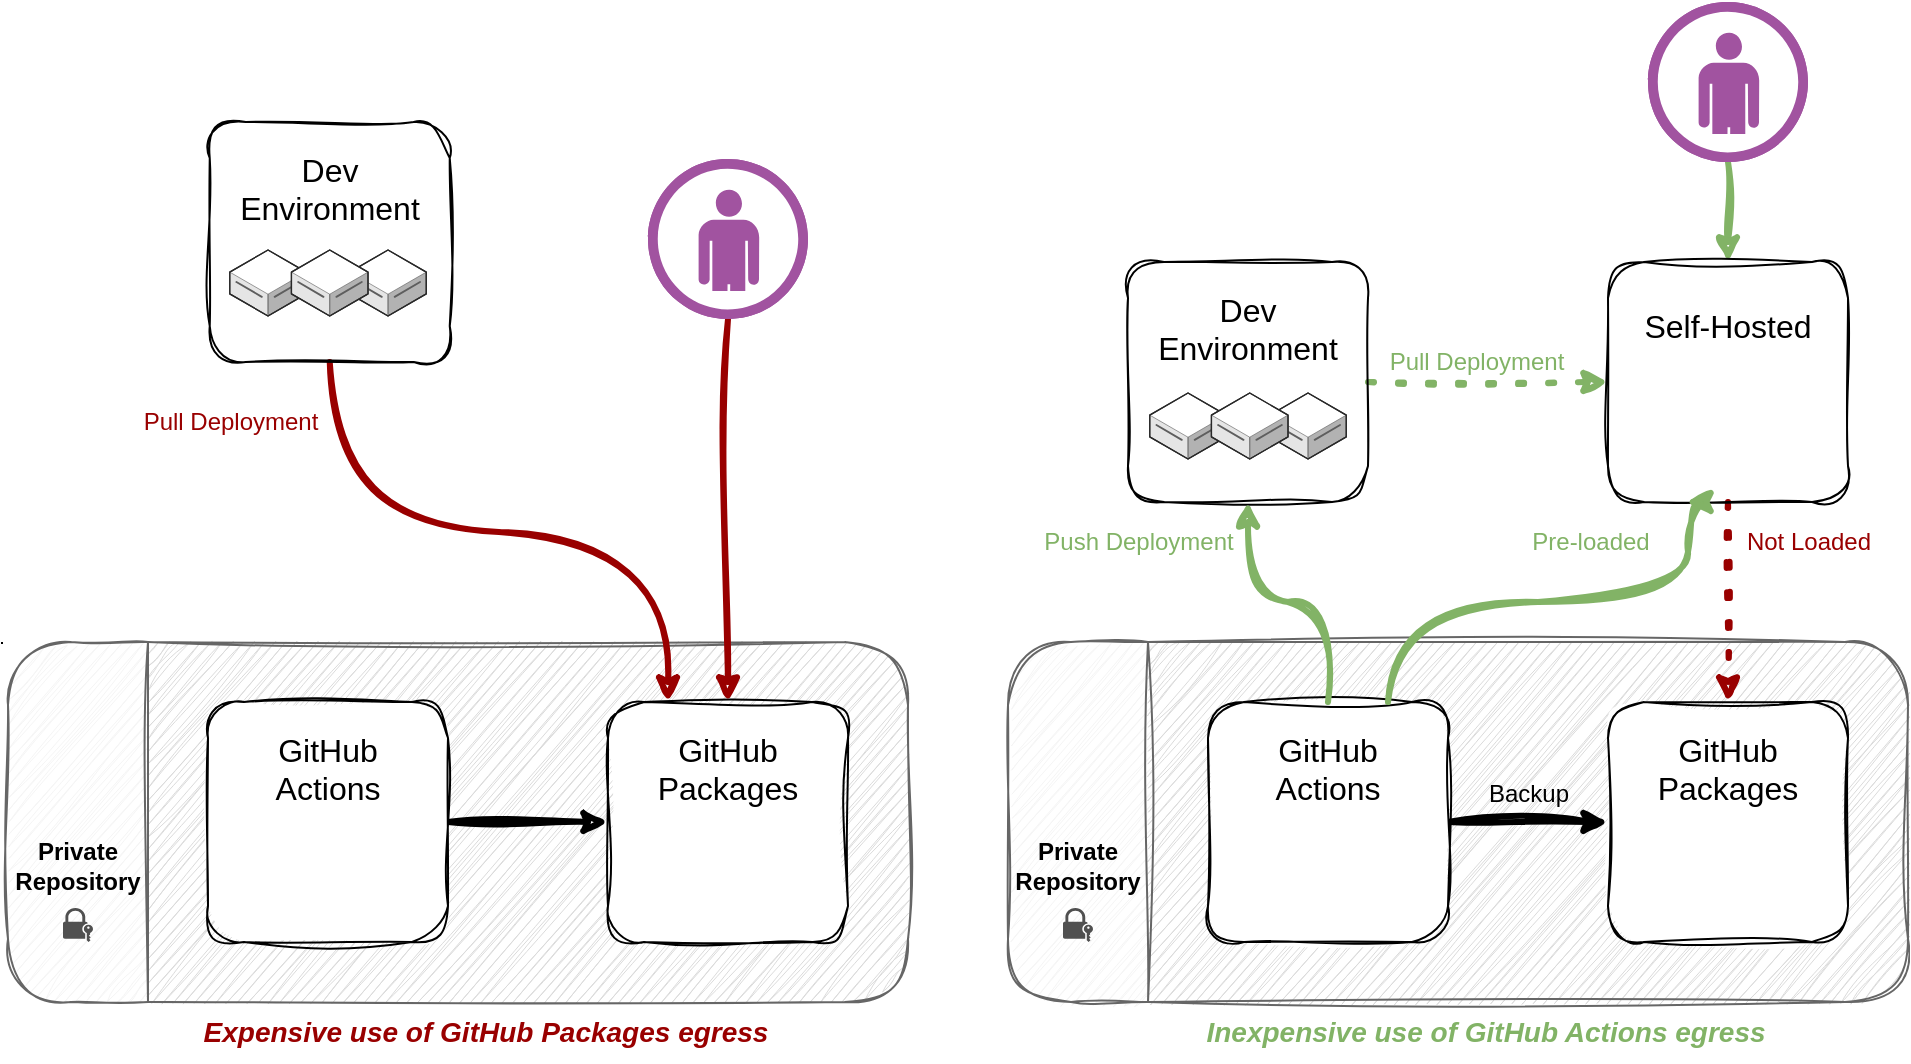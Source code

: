 <mxfile version="24.2.5" type="github">
  <diagram name="Page-1" id="1pSw0mMazfSblqHfW_n3">
    <mxGraphModel dx="1105" dy="721" grid="1" gridSize="10" guides="1" tooltips="1" connect="1" arrows="1" fold="1" page="1" pageScale="1" pageWidth="850" pageHeight="1100" math="0" shadow="0">
      <root>
        <mxCell id="0" />
        <mxCell id="1" parent="0" />
        <mxCell id="poqatU7U9Uyuya-eAcOq-8" value="" style="swimlane;horizontal=0;whiteSpace=wrap;html=1;rounded=1;glass=0;fillColor=#f5f5f5;strokeColor=#666666;shadow=0;startSize=70;align=left;fontSize=16;textDirection=ltr;direction=east;sketch=1;curveFitting=1;jiggle=2;swimlaneFillColor=#DBDBDB;fontColor=#333333;" vertex="1" parent="1">
          <mxGeometry x="90" y="340" width="450" height="180" as="geometry" />
        </mxCell>
        <mxCell id="poqatU7U9Uyuya-eAcOq-9" value="" style="shape=image;html=1;verticalAlign=top;verticalLabelPosition=bottom;labelBackgroundColor=#ffffff;imageAspect=0;aspect=fixed;image=https://cdn4.iconfinder.com/data/icons/ionicons/512/icon-social-github-128.png" vertex="1" parent="poqatU7U9Uyuya-eAcOq-8">
          <mxGeometry x="10" y="20" width="50" height="50" as="geometry" />
        </mxCell>
        <mxCell id="poqatU7U9Uyuya-eAcOq-10" value="&lt;font style=&quot;font-size: 16px;&quot;&gt;GitHub Packages&lt;/font&gt;" style="rounded=1;whiteSpace=wrap;html=1;sketch=1;curveFitting=1;jiggle=2;horizontal=1;verticalAlign=top;spacingTop=8;" vertex="1" parent="poqatU7U9Uyuya-eAcOq-8">
          <mxGeometry x="300" y="30" width="120" height="120" as="geometry" />
        </mxCell>
        <mxCell id="poqatU7U9Uyuya-eAcOq-4" value="" style="shape=image;verticalLabelPosition=bottom;labelBackgroundColor=default;verticalAlign=top;aspect=fixed;imageAspect=0;image=https://speedmedia.jfrog.com/08612fe1-9391-4cf3-ac1a-6dd49c36b276/https://media.jfrog.com/wp-content/uploads/2017/11/20133118/Maven-2.png;" vertex="1" parent="poqatU7U9Uyuya-eAcOq-8">
          <mxGeometry x="315.43" y="87" width="89.14" height="40" as="geometry" />
        </mxCell>
        <mxCell id="poqatU7U9Uyuya-eAcOq-13" style="edgeStyle=orthogonalEdgeStyle;rounded=0;orthogonalLoop=1;jettySize=auto;html=1;exitX=1;exitY=0.5;exitDx=0;exitDy=0;entryX=0;entryY=0.5;entryDx=0;entryDy=0;sketch=1;curveFitting=1;jiggle=2;flowAnimation=0;strokeWidth=3;fillColor=#d5e8d4;strokeColor=#000000;" edge="1" parent="poqatU7U9Uyuya-eAcOq-8" source="poqatU7U9Uyuya-eAcOq-12" target="poqatU7U9Uyuya-eAcOq-10">
          <mxGeometry relative="1" as="geometry" />
        </mxCell>
        <mxCell id="poqatU7U9Uyuya-eAcOq-12" value="&lt;font style=&quot;font-size: 16px;&quot;&gt;GitHub&lt;/font&gt;&lt;div&gt;&lt;font style=&quot;font-size: 16px;&quot;&gt;Actions&lt;/font&gt;&lt;/div&gt;" style="rounded=1;whiteSpace=wrap;html=1;sketch=1;curveFitting=1;jiggle=2;horizontal=1;verticalAlign=top;spacingTop=8;" vertex="1" parent="poqatU7U9Uyuya-eAcOq-8">
          <mxGeometry x="100" y="30" width="120" height="120" as="geometry" />
        </mxCell>
        <mxCell id="poqatU7U9Uyuya-eAcOq-7" value="" style="shape=image;imageAspect=0;aspect=fixed;verticalLabelPosition=bottom;verticalAlign=top;image=https://github.githubassets.com/assets/actions-icon-actions-61925a4b8822.svg;" vertex="1" parent="poqatU7U9Uyuya-eAcOq-8">
          <mxGeometry x="138" y="90" width="44" height="44" as="geometry" />
        </mxCell>
        <mxCell id="poqatU7U9Uyuya-eAcOq-36" value="" style="sketch=0;pointerEvents=1;shadow=0;dashed=0;html=1;strokeColor=none;fillColor=#505050;labelPosition=center;verticalLabelPosition=bottom;verticalAlign=top;outlineConnect=0;align=center;shape=mxgraph.office.security.lock_with_key_security;" vertex="1" parent="poqatU7U9Uyuya-eAcOq-8">
          <mxGeometry x="27.5" y="133" width="15" height="17" as="geometry" />
        </mxCell>
        <mxCell id="poqatU7U9Uyuya-eAcOq-37" value="Private&lt;br&gt;Repository" style="text;html=1;align=center;verticalAlign=middle;whiteSpace=wrap;rounded=0;spacingLeft=0;fontStyle=1" vertex="1" parent="poqatU7U9Uyuya-eAcOq-8">
          <mxGeometry x="5" y="97" width="60" height="30" as="geometry" />
        </mxCell>
        <mxCell id="poqatU7U9Uyuya-eAcOq-66" style="edgeStyle=orthogonalEdgeStyle;rounded=0;orthogonalLoop=1;jettySize=auto;html=1;exitX=0.5;exitY=1;exitDx=0;exitDy=0;exitPerimeter=0;entryX=0.5;entryY=0;entryDx=0;entryDy=0;strokeColor=#990000;strokeWidth=3;sketch=1;curveFitting=1;jiggle=2;" edge="1" parent="1" source="poqatU7U9Uyuya-eAcOq-14" target="poqatU7U9Uyuya-eAcOq-10">
          <mxGeometry relative="1" as="geometry" />
        </mxCell>
        <mxCell id="poqatU7U9Uyuya-eAcOq-14" value="" style="verticalLabelPosition=bottom;sketch=0;html=1;fillColor=#A153A0;strokeColor=#ffffff;verticalAlign=top;align=center;points=[[0,0.5,0],[0.125,0.25,0],[0.25,0,0],[0.5,0,0],[0.75,0,0],[0.875,0.25,0],[1,0.5,0],[0.875,0.75,0],[0.75,1,0],[0.5,1,0],[0.125,0.75,0]];pointerEvents=1;shape=mxgraph.cisco_safe.compositeIcon;bgIcon=ellipse;resIcon=mxgraph.cisco_safe.design.user;" vertex="1" parent="1">
          <mxGeometry x="410" y="98.5" width="80" height="80" as="geometry" />
        </mxCell>
        <mxCell id="poqatU7U9Uyuya-eAcOq-38" value="" style="swimlane;horizontal=0;whiteSpace=wrap;html=1;rounded=1;glass=0;fillColor=#f5f5f5;strokeColor=#666666;shadow=0;startSize=70;align=left;fontSize=16;textDirection=ltr;direction=east;sketch=1;curveFitting=1;jiggle=2;swimlaneFillColor=#DBDBDB;fontColor=#333333;" vertex="1" parent="1">
          <mxGeometry x="590" y="340" width="450" height="180" as="geometry" />
        </mxCell>
        <mxCell id="poqatU7U9Uyuya-eAcOq-39" value="" style="shape=image;html=1;verticalAlign=top;verticalLabelPosition=bottom;labelBackgroundColor=#ffffff;imageAspect=0;aspect=fixed;image=https://cdn4.iconfinder.com/data/icons/ionicons/512/icon-social-github-128.png" vertex="1" parent="poqatU7U9Uyuya-eAcOq-38">
          <mxGeometry x="10" y="20" width="50" height="50" as="geometry" />
        </mxCell>
        <mxCell id="poqatU7U9Uyuya-eAcOq-40" value="&lt;font style=&quot;font-size: 16px;&quot;&gt;GitHub Packages&lt;/font&gt;" style="rounded=1;whiteSpace=wrap;html=1;sketch=1;curveFitting=1;jiggle=2;horizontal=1;verticalAlign=top;spacingTop=8;" vertex="1" parent="poqatU7U9Uyuya-eAcOq-38">
          <mxGeometry x="300" y="30" width="120" height="120" as="geometry" />
        </mxCell>
        <mxCell id="poqatU7U9Uyuya-eAcOq-41" value="" style="shape=image;verticalLabelPosition=bottom;labelBackgroundColor=default;verticalAlign=top;aspect=fixed;imageAspect=0;image=https://speedmedia.jfrog.com/08612fe1-9391-4cf3-ac1a-6dd49c36b276/https://media.jfrog.com/wp-content/uploads/2017/11/20133118/Maven-2.png;" vertex="1" parent="poqatU7U9Uyuya-eAcOq-38">
          <mxGeometry x="315.43" y="87" width="89.14" height="40" as="geometry" />
        </mxCell>
        <mxCell id="poqatU7U9Uyuya-eAcOq-42" style="edgeStyle=orthogonalEdgeStyle;rounded=0;orthogonalLoop=1;jettySize=auto;html=1;exitX=1;exitY=0.5;exitDx=0;exitDy=0;entryX=0;entryY=0.5;entryDx=0;entryDy=0;sketch=1;curveFitting=1;jiggle=2;flowAnimation=0;strokeWidth=3;fillColor=#d5e8d4;strokeColor=#000000;" edge="1" parent="poqatU7U9Uyuya-eAcOq-38" source="poqatU7U9Uyuya-eAcOq-43" target="poqatU7U9Uyuya-eAcOq-40">
          <mxGeometry relative="1" as="geometry" />
        </mxCell>
        <mxCell id="poqatU7U9Uyuya-eAcOq-58" value="Backup" style="edgeLabel;html=1;align=center;verticalAlign=middle;resizable=0;points=[];fontColor=#000000;labelBackgroundColor=none;fontStyle=0;fontSize=12;spacingTop=12;textShadow=0;" vertex="1" connectable="0" parent="poqatU7U9Uyuya-eAcOq-42">
          <mxGeometry x="-0.1" y="-4" relative="1" as="geometry">
            <mxPoint x="4" y="-24" as="offset" />
          </mxGeometry>
        </mxCell>
        <mxCell id="poqatU7U9Uyuya-eAcOq-43" value="&lt;font style=&quot;font-size: 16px;&quot;&gt;GitHub&lt;/font&gt;&lt;div&gt;&lt;font style=&quot;font-size: 16px;&quot;&gt;Actions&lt;/font&gt;&lt;/div&gt;" style="rounded=1;whiteSpace=wrap;html=1;sketch=1;curveFitting=1;jiggle=2;horizontal=1;verticalAlign=top;spacingTop=8;" vertex="1" parent="poqatU7U9Uyuya-eAcOq-38">
          <mxGeometry x="100" y="30" width="120" height="120" as="geometry" />
        </mxCell>
        <mxCell id="poqatU7U9Uyuya-eAcOq-44" value="" style="shape=image;imageAspect=0;aspect=fixed;verticalLabelPosition=bottom;verticalAlign=top;image=https://github.githubassets.com/assets/actions-icon-actions-61925a4b8822.svg;" vertex="1" parent="poqatU7U9Uyuya-eAcOq-38">
          <mxGeometry x="138" y="90" width="44" height="44" as="geometry" />
        </mxCell>
        <mxCell id="poqatU7U9Uyuya-eAcOq-45" value="" style="sketch=0;pointerEvents=1;shadow=0;dashed=0;html=1;strokeColor=none;fillColor=#505050;labelPosition=center;verticalLabelPosition=bottom;verticalAlign=top;outlineConnect=0;align=center;shape=mxgraph.office.security.lock_with_key_security;" vertex="1" parent="poqatU7U9Uyuya-eAcOq-38">
          <mxGeometry x="27.5" y="133" width="15" height="17" as="geometry" />
        </mxCell>
        <mxCell id="poqatU7U9Uyuya-eAcOq-46" value="Private&lt;br&gt;Repository" style="text;html=1;align=center;verticalAlign=middle;whiteSpace=wrap;rounded=0;spacingLeft=0;fontStyle=1" vertex="1" parent="poqatU7U9Uyuya-eAcOq-38">
          <mxGeometry x="5" y="97" width="60" height="30" as="geometry" />
        </mxCell>
        <mxCell id="poqatU7U9Uyuya-eAcOq-64" style="edgeStyle=orthogonalEdgeStyle;rounded=0;orthogonalLoop=1;jettySize=auto;html=1;entryX=0.5;entryY=0;entryDx=0;entryDy=0;fillColor=#d5e8d4;strokeColor=#82b366;strokeWidth=3;sketch=1;curveFitting=1;jiggle=2;" edge="1" parent="1" source="poqatU7U9Uyuya-eAcOq-50" target="poqatU7U9Uyuya-eAcOq-52">
          <mxGeometry relative="1" as="geometry" />
        </mxCell>
        <mxCell id="poqatU7U9Uyuya-eAcOq-50" value="" style="verticalLabelPosition=bottom;sketch=0;html=1;fillColor=#A153A0;strokeColor=#ffffff;verticalAlign=top;align=center;points=[[0,0.5,0],[0.125,0.25,0],[0.25,0,0],[0.5,0,0],[0.75,0,0],[0.875,0.25,0],[1,0.5,0],[0.875,0.75,0],[0.75,1,0],[0.5,1,0],[0.125,0.75,0]];pointerEvents=1;shape=mxgraph.cisco_safe.compositeIcon;bgIcon=ellipse;resIcon=mxgraph.cisco_safe.design.user;" vertex="1" parent="1">
          <mxGeometry x="910" y="20" width="80" height="80" as="geometry" />
        </mxCell>
        <mxCell id="poqatU7U9Uyuya-eAcOq-51" style="edgeStyle=orthogonalEdgeStyle;rounded=0;orthogonalLoop=1;jettySize=auto;html=1;exitX=0.5;exitY=1;exitDx=0;exitDy=0;entryX=0.5;entryY=0;entryDx=0;entryDy=0;strokeColor=#990000;sketch=1;curveFitting=1;jiggle=2;strokeWidth=3;dashed=1;dashPattern=1 4;" edge="1" parent="1" source="poqatU7U9Uyuya-eAcOq-52" target="poqatU7U9Uyuya-eAcOq-40">
          <mxGeometry relative="1" as="geometry" />
        </mxCell>
        <mxCell id="poqatU7U9Uyuya-eAcOq-80" value="Not Loaded" style="edgeLabel;html=1;align=center;verticalAlign=middle;resizable=0;points=[];fontSize=12;fontColor=#990000;labelBackgroundColor=none;" vertex="1" connectable="0" parent="poqatU7U9Uyuya-eAcOq-51">
          <mxGeometry x="-0.54" y="1" relative="1" as="geometry">
            <mxPoint x="39" y="-3" as="offset" />
          </mxGeometry>
        </mxCell>
        <mxCell id="poqatU7U9Uyuya-eAcOq-52" value="&lt;div&gt;&lt;font style=&quot;font-size: 16px;&quot;&gt;Self-Hosted&lt;/font&gt;&lt;/div&gt;" style="rounded=1;whiteSpace=wrap;html=1;sketch=1;curveFitting=1;jiggle=2;horizontal=1;verticalAlign=top;spacingTop=16;fillColor=none;" vertex="1" parent="1">
          <mxGeometry x="890" y="150" width="120" height="120" as="geometry" />
        </mxCell>
        <mxCell id="poqatU7U9Uyuya-eAcOq-53" value="" style="shape=image;verticalLabelPosition=bottom;labelBackgroundColor=default;verticalAlign=top;aspect=fixed;imageAspect=0;image=https://speedmedia.jfrog.com/08612fe1-9391-4cf3-ac1a-6dd49c36b276/https://media.jfrog.com/wp-content/uploads/2021/12/29113553/jfrog-logo-2022.svg;" vertex="1" parent="1">
          <mxGeometry x="919.09" y="200" width="61.82" height="60" as="geometry" />
        </mxCell>
        <mxCell id="poqatU7U9Uyuya-eAcOq-72" style="edgeStyle=orthogonalEdgeStyle;rounded=0;orthogonalLoop=1;jettySize=auto;html=1;exitX=1;exitY=0.5;exitDx=0;exitDy=0;entryX=0;entryY=0.5;entryDx=0;entryDy=0;fontColor=#82B366;labelBackgroundColor=none;sketch=1;curveFitting=1;jiggle=2;strokeWidth=3;fillColor=#d5e8d4;strokeColor=#82b366;dashed=1;dashPattern=1 4;" edge="1" parent="1" source="poqatU7U9Uyuya-eAcOq-54" target="poqatU7U9Uyuya-eAcOq-52">
          <mxGeometry relative="1" as="geometry" />
        </mxCell>
        <mxCell id="poqatU7U9Uyuya-eAcOq-82" value="Pull Deployment" style="edgeLabel;html=1;align=center;verticalAlign=middle;resizable=0;points=[];fontSize=12;labelBackgroundColor=none;fontColor=#82B366;spacingLeft=-10;" vertex="1" connectable="0" parent="poqatU7U9Uyuya-eAcOq-72">
          <mxGeometry y="-3" relative="1" as="geometry">
            <mxPoint x="-1" y="-13" as="offset" />
          </mxGeometry>
        </mxCell>
        <mxCell id="poqatU7U9Uyuya-eAcOq-54" value="&lt;font style=&quot;font-size: 16px;&quot;&gt;Dev&lt;br&gt;Environment&lt;/font&gt;" style="rounded=1;whiteSpace=wrap;html=1;sketch=1;curveFitting=1;jiggle=2;horizontal=1;verticalAlign=top;spacingTop=8;fillColor=none;" vertex="1" parent="1">
          <mxGeometry x="650" y="150" width="120" height="120" as="geometry" />
        </mxCell>
        <mxCell id="poqatU7U9Uyuya-eAcOq-55" value="" style="verticalLabelPosition=bottom;html=1;verticalAlign=top;strokeWidth=1;align=center;outlineConnect=0;dashed=0;outlineConnect=0;shape=mxgraph.aws3d.dataServer;strokeColor=#5E5E5E;aspect=fixed;" vertex="1" parent="1">
          <mxGeometry x="660.86" y="215.5" width="38.29" height="33" as="geometry" />
        </mxCell>
        <mxCell id="poqatU7U9Uyuya-eAcOq-56" style="edgeStyle=orthogonalEdgeStyle;rounded=0;orthogonalLoop=1;jettySize=auto;html=1;exitX=0.5;exitY=0;exitDx=0;exitDy=0;entryX=0.5;entryY=1;entryDx=0;entryDy=0;strokeWidth=3;sketch=1;curveFitting=1;jiggle=2;fillColor=#d5e8d4;strokeColor=#82b366;curved=1;" edge="1" parent="1" source="poqatU7U9Uyuya-eAcOq-43" target="poqatU7U9Uyuya-eAcOq-54">
          <mxGeometry relative="1" as="geometry" />
        </mxCell>
        <mxCell id="poqatU7U9Uyuya-eAcOq-76" value="Push Deployment" style="edgeLabel;html=1;align=center;verticalAlign=middle;resizable=0;points=[];fontColor=#82B366;fontSize=12;labelBackgroundColor=none;" vertex="1" connectable="0" parent="poqatU7U9Uyuya-eAcOq-56">
          <mxGeometry x="0.36" y="-2" relative="1" as="geometry">
            <mxPoint x="-57" y="-25" as="offset" />
          </mxGeometry>
        </mxCell>
        <mxCell id="poqatU7U9Uyuya-eAcOq-57" style="edgeStyle=orthogonalEdgeStyle;rounded=0;orthogonalLoop=1;jettySize=auto;html=1;exitX=0.75;exitY=0;exitDx=0;exitDy=0;strokeWidth=3;fillColor=#d5e8d4;strokeColor=#82B366;sketch=1;curveFitting=1;jiggle=2;curved=1;" edge="1" parent="1" source="poqatU7U9Uyuya-eAcOq-43">
          <mxGeometry relative="1" as="geometry">
            <mxPoint x="929" y="270" as="targetPoint" />
            <Array as="points">
              <mxPoint x="780" y="320" />
              <mxPoint x="930" y="320" />
            </Array>
          </mxGeometry>
        </mxCell>
        <mxCell id="poqatU7U9Uyuya-eAcOq-79" value="Pre-loaded" style="edgeLabel;html=1;align=center;verticalAlign=middle;resizable=0;points=[];fontColor=#82B366;fontSize=12;labelBackgroundColor=none;" vertex="1" connectable="0" parent="poqatU7U9Uyuya-eAcOq-57">
          <mxGeometry x="0.214" y="3" relative="1" as="geometry">
            <mxPoint x="-2" y="-27" as="offset" />
          </mxGeometry>
        </mxCell>
        <mxCell id="poqatU7U9Uyuya-eAcOq-61" value="" style="verticalLabelPosition=bottom;html=1;verticalAlign=top;strokeWidth=1;align=center;outlineConnect=0;dashed=0;outlineConnect=0;shape=mxgraph.aws3d.dataServer;strokeColor=#5E5E5E;aspect=fixed;" vertex="1" parent="1">
          <mxGeometry x="720.86" y="215.5" width="38.29" height="33" as="geometry" />
        </mxCell>
        <mxCell id="poqatU7U9Uyuya-eAcOq-60" value="" style="verticalLabelPosition=bottom;html=1;verticalAlign=top;strokeWidth=1;align=center;outlineConnect=0;dashed=0;outlineConnect=0;shape=mxgraph.aws3d.dataServer;strokeColor=#5E5E5E;aspect=fixed;" vertex="1" parent="1">
          <mxGeometry x="691.72" y="215.5" width="38.29" height="33" as="geometry" />
        </mxCell>
        <mxCell id="poqatU7U9Uyuya-eAcOq-73" style="edgeStyle=orthogonalEdgeStyle;rounded=0;orthogonalLoop=1;jettySize=auto;html=1;exitX=0.5;exitY=1;exitDx=0;exitDy=0;entryX=0.25;entryY=0;entryDx=0;entryDy=0;strokeColor=#990000;strokeWidth=3;sketch=1;curveFitting=1;jiggle=2;curved=1;" edge="1" parent="1" source="poqatU7U9Uyuya-eAcOq-68" target="poqatU7U9Uyuya-eAcOq-10">
          <mxGeometry relative="1" as="geometry" />
        </mxCell>
        <mxCell id="poqatU7U9Uyuya-eAcOq-78" value="Pull Deployment" style="edgeLabel;html=1;align=center;verticalAlign=middle;resizable=0;points=[];fontColor=#990000;fontSize=12;labelBackgroundColor=none;" vertex="1" connectable="0" parent="poqatU7U9Uyuya-eAcOq-73">
          <mxGeometry x="-0.805" y="6" relative="1" as="geometry">
            <mxPoint x="-56" y="-3" as="offset" />
          </mxGeometry>
        </mxCell>
        <mxCell id="poqatU7U9Uyuya-eAcOq-68" value="&lt;font style=&quot;font-size: 16px;&quot;&gt;Dev&lt;br&gt;Environment&lt;/font&gt;" style="rounded=1;whiteSpace=wrap;html=1;sketch=1;curveFitting=1;jiggle=2;horizontal=1;verticalAlign=top;spacingTop=8;fillColor=none;" vertex="1" parent="1">
          <mxGeometry x="190.87" y="80" width="120" height="120" as="geometry" />
        </mxCell>
        <mxCell id="poqatU7U9Uyuya-eAcOq-69" value="" style="verticalLabelPosition=bottom;html=1;verticalAlign=top;strokeWidth=1;align=center;outlineConnect=0;dashed=0;outlineConnect=0;shape=mxgraph.aws3d.dataServer;strokeColor=#5E5E5E;aspect=fixed;" vertex="1" parent="1">
          <mxGeometry x="200.86" y="144" width="38.29" height="33" as="geometry" />
        </mxCell>
        <mxCell id="poqatU7U9Uyuya-eAcOq-70" value="" style="verticalLabelPosition=bottom;html=1;verticalAlign=top;strokeWidth=1;align=center;outlineConnect=0;dashed=0;outlineConnect=0;shape=mxgraph.aws3d.dataServer;strokeColor=#5E5E5E;aspect=fixed;" vertex="1" parent="1">
          <mxGeometry x="260.86" y="144" width="38.29" height="33" as="geometry" />
        </mxCell>
        <mxCell id="poqatU7U9Uyuya-eAcOq-71" value="" style="verticalLabelPosition=bottom;html=1;verticalAlign=top;strokeWidth=1;align=center;outlineConnect=0;dashed=0;outlineConnect=0;shape=mxgraph.aws3d.dataServer;strokeColor=#5E5E5E;aspect=fixed;" vertex="1" parent="1">
          <mxGeometry x="231.72" y="144" width="38.29" height="33" as="geometry" />
        </mxCell>
        <mxCell id="poqatU7U9Uyuya-eAcOq-74" value="Expensive use of GitHub Packages egress" style="text;html=1;align=center;verticalAlign=top;whiteSpace=wrap;rounded=0;fontColor=#990000;fontStyle=3;fontSize=14;" vertex="1" parent="1">
          <mxGeometry x="160" y="520" width="338" height="30" as="geometry" />
        </mxCell>
        <mxCell id="poqatU7U9Uyuya-eAcOq-75" value="&lt;font color=&quot;#82b366&quot; style=&quot;font-size: 14px;&quot;&gt;Inexpensive use of GitHub Actions egress&lt;/font&gt;" style="text;html=1;align=center;verticalAlign=top;whiteSpace=wrap;rounded=0;fontColor=#990000;fontStyle=3;fontSize=14;" vertex="1" parent="1">
          <mxGeometry x="660" y="520" width="338" height="30" as="geometry" />
        </mxCell>
        <mxCell id="poqatU7U9Uyuya-eAcOq-81" value="" style="endArrow=none;html=1;rounded=0;" edge="1" parent="1">
          <mxGeometry width="50" height="50" relative="1" as="geometry">
            <mxPoint x="87" y="340" as="sourcePoint" />
            <mxPoint x="87" y="341" as="targetPoint" />
          </mxGeometry>
        </mxCell>
      </root>
    </mxGraphModel>
  </diagram>
</mxfile>
